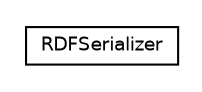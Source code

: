 #!/usr/local/bin/dot
#
# Class diagram 
# Generated by UmlGraph version 4.4 (http://www.spinellis.gr/sw/umlgraph)
#

digraph G {
	edge [fontname="Helvetica",fontsize=10,labelfontname="Helvetica",labelfontsize=10];
	node [fontname="Helvetica",fontsize=10,shape=plaintext];
	// it.apice.sapere.utils.RDFSerializer
	c6357 [label=<<table border="0" cellborder="1" cellspacing="0" cellpadding="2" port="p" href="./RDFSerializer.html">
		<tr><td><table border="0" cellspacing="0" cellpadding="1">
			<tr><td> RDFSerializer </td></tr>
		</table></td></tr>
		</table>>, fontname="Helvetica", fontcolor="black", fontsize=9.0];
}

